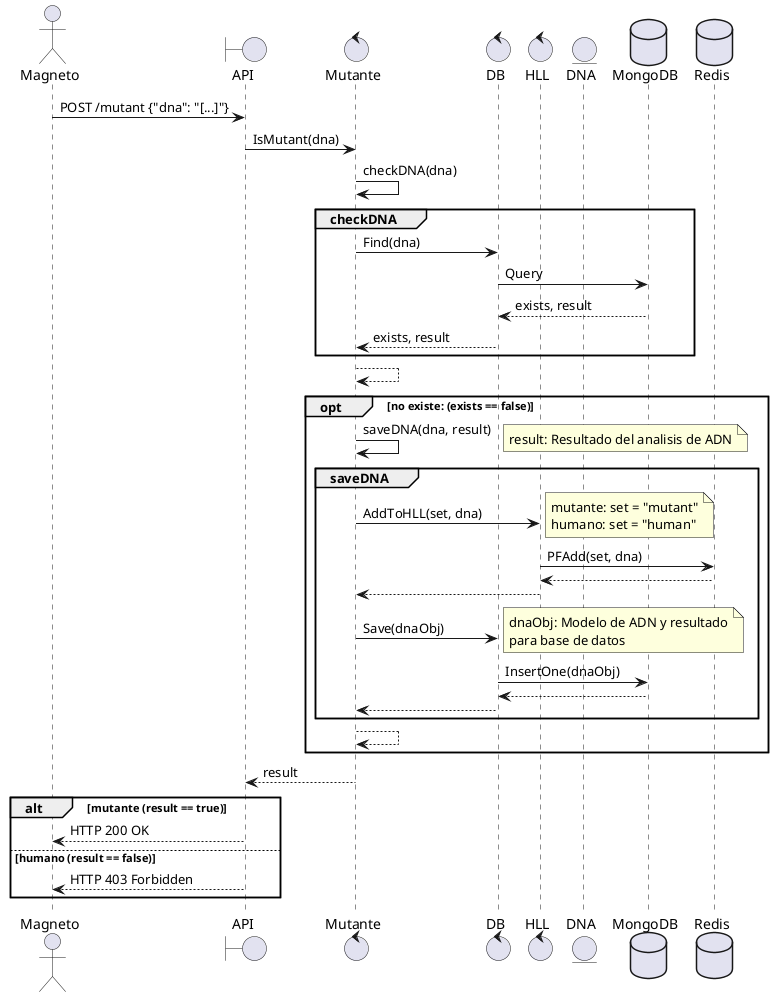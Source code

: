 @startuml secuencia
actor Magneto
boundary API
control Mutante
control DB
control HLL
entity DNA
database MongoDB
database Redis

Magneto -> API: POST /mutant {"dna": "[...]"}
API -> Mutante: IsMutant(dna)
Mutante -> Mutante: checkDNA(dna)
group checkDNA
    Mutante -> DB: Find(dna)
    DB -> MongoDB: Query
    MongoDB --> DB: exists, result
    DB --> Mutante: exists, result
end
Mutante --> Mutante
opt no existe: (exists == false)
    Mutante -> Mutante: saveDNA(dna, result)
    note right: result: Resultado del analisis de ADN
    group saveDNA
        Mutante -> HLL: AddToHLL(set, dna)
        note right: mutante: set = "mutant"\nhumano: set = "human"
        HLL -> Redis: PFAdd(set, dna)
        Redis --> HLL
        HLL --> Mutante
        Mutante -> DB: Save(dnaObj)
        note right: dnaObj: Modelo de ADN y resultado\npara base de datos
        DB -> MongoDB: InsertOne(dnaObj)
        MongoDB --> DB
        DB --> Mutante
    end
    Mutante --> Mutante
end
Mutante --> API: result
alt mutante (result == true)
    API --> Magneto: HTTP 200 OK
else humano (result == false)
    API --> Magneto: HTTP 403 Forbidden
end
@enduml